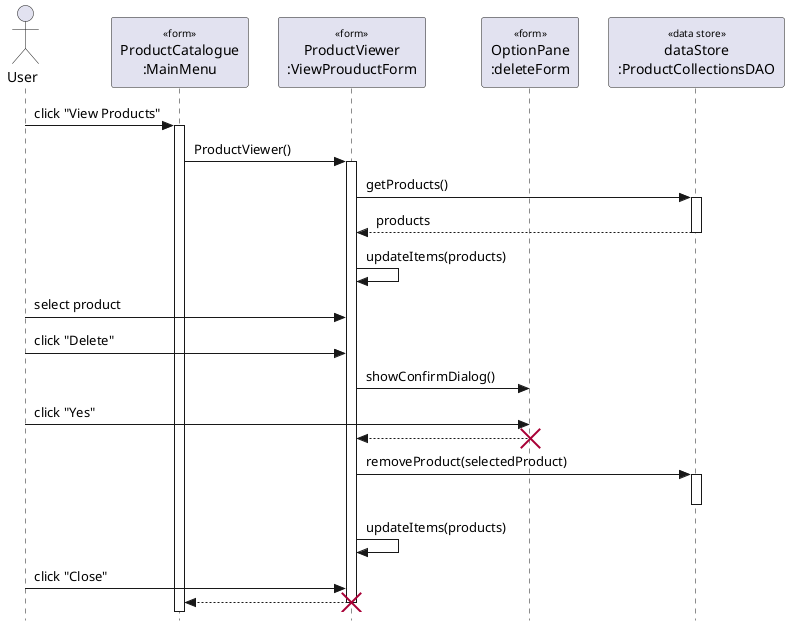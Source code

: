 @startuml delete products
' === Style Tweaks ===

skinparam {
  Style StrictUML
  RoundCorner 5
  ParticipantPadding 10
  Padding 2
  SequenceStereotype {
    Font {
      Size 10
      Style plain
    }
  }
}

' === Actors / Participants
actor "User" as user
participant "ProductCatalogue\n:MainMenu" as menu <<form>>
participant "ProductViewer\n:ViewProuductForm" as viewProduct <<form>>
participant "OptionPane\n:deleteForm" as optionForm <<form>>
participant "dataStore\n:ProductCollectionsDAO" as dataStore <<data store>>

' === Messages ===
user -> menu : click "View Products"
menu++
menu -> viewProduct : ProductViewer()
viewProduct++

viewProduct -> dataStore : getProducts()
dataStore++
return products

viewProduct -> viewProduct : updateItems(products)

user -> viewProduct : select product
user -> viewProduct : click "Delete"
viewProduct -> optionForm : showConfirmDialog()
user -> optionForm : click "Yes"
optionForm --> viewProduct
destroy optionForm

viewProduct -> dataStore : removeProduct(selectedProduct)
dataStore++
dataStore--
viewProduct -> viewProduct : updateItems(products)

user -> viewProduct : click "Close"
viewProduct --> menu
destroy viewProduct

@enduml